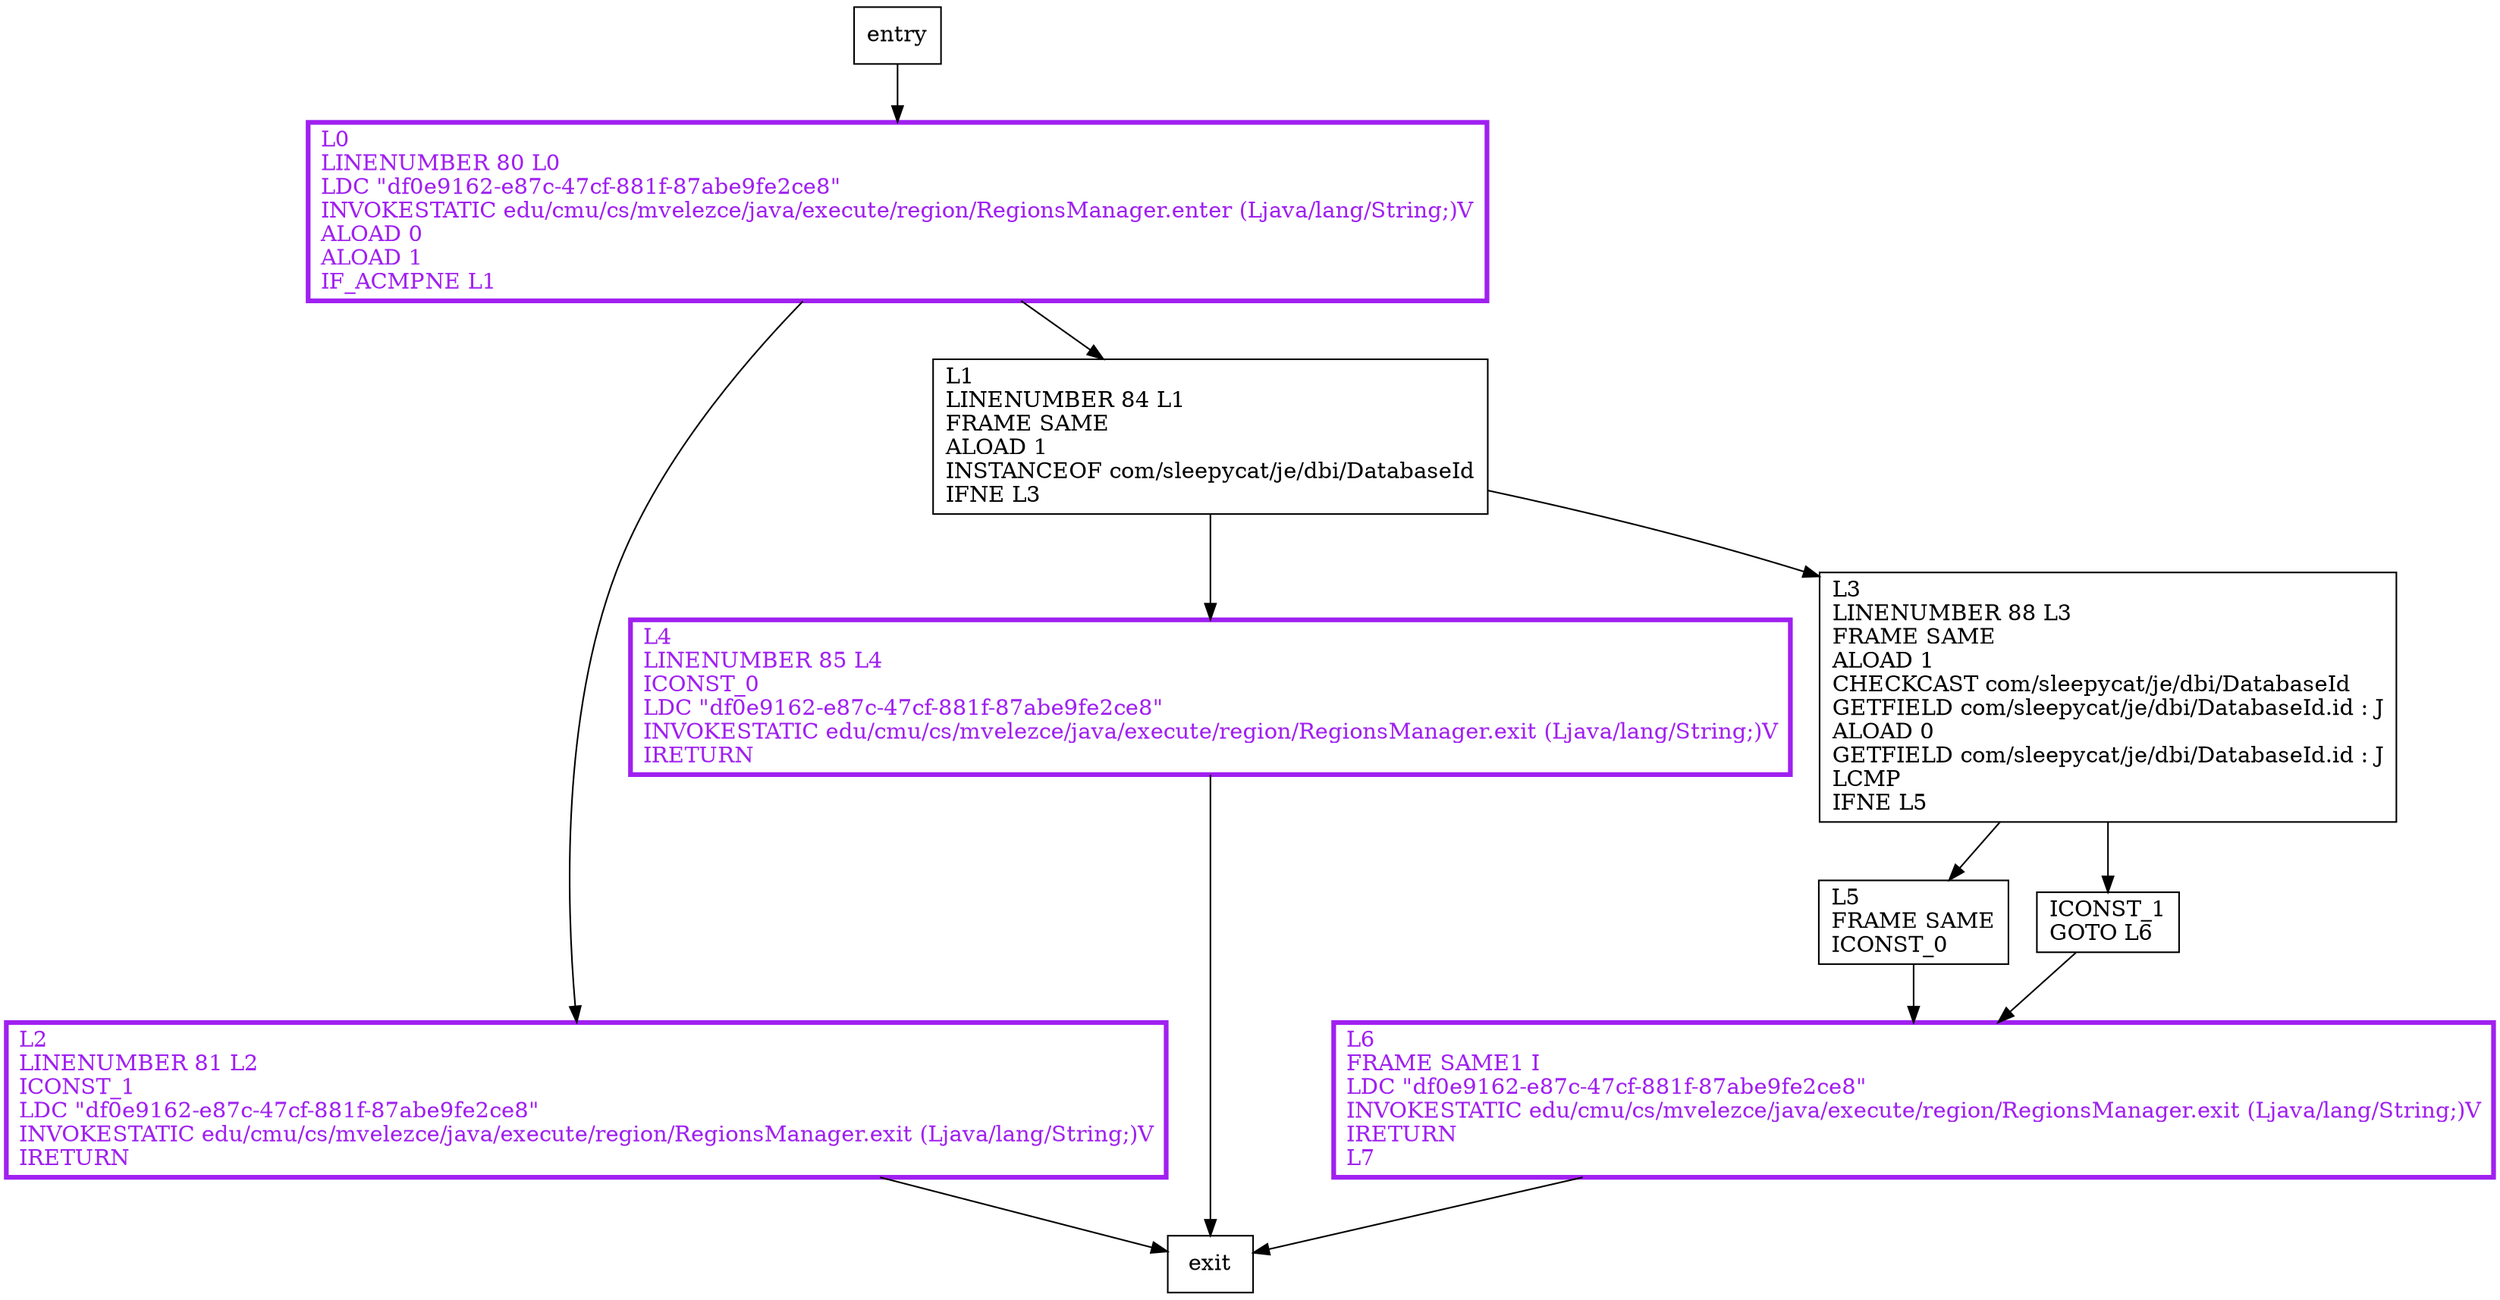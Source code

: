 digraph equals {
node [shape=record];
95226134 [label="L4\lLINENUMBER 85 L4\lICONST_0\lLDC \"df0e9162-e87c-47cf-881f-87abe9fe2ce8\"\lINVOKESTATIC edu/cmu/cs/mvelezce/java/execute/region/RegionsManager.exit (Ljava/lang/String;)V\lIRETURN\l"];
580609297 [label="L3\lLINENUMBER 88 L3\lFRAME SAME\lALOAD 1\lCHECKCAST com/sleepycat/je/dbi/DatabaseId\lGETFIELD com/sleepycat/je/dbi/DatabaseId.id : J\lALOAD 0\lGETFIELD com/sleepycat/je/dbi/DatabaseId.id : J\lLCMP\lIFNE L5\l"];
1902273937 [label="L5\lFRAME SAME\lICONST_0\l"];
1597965775 [label="L0\lLINENUMBER 80 L0\lLDC \"df0e9162-e87c-47cf-881f-87abe9fe2ce8\"\lINVOKESTATIC edu/cmu/cs/mvelezce/java/execute/region/RegionsManager.enter (Ljava/lang/String;)V\lALOAD 0\lALOAD 1\lIF_ACMPNE L1\l"];
429475453 [label="L2\lLINENUMBER 81 L2\lICONST_1\lLDC \"df0e9162-e87c-47cf-881f-87abe9fe2ce8\"\lINVOKESTATIC edu/cmu/cs/mvelezce/java/execute/region/RegionsManager.exit (Ljava/lang/String;)V\lIRETURN\l"];
843584565 [label="L6\lFRAME SAME1 I\lLDC \"df0e9162-e87c-47cf-881f-87abe9fe2ce8\"\lINVOKESTATIC edu/cmu/cs/mvelezce/java/execute/region/RegionsManager.exit (Ljava/lang/String;)V\lIRETURN\lL7\l"];
1433369723 [label="L1\lLINENUMBER 84 L1\lFRAME SAME\lALOAD 1\lINSTANCEOF com/sleepycat/je/dbi/DatabaseId\lIFNE L3\l"];
1606435682 [label="ICONST_1\lGOTO L6\l"];
entry;
exit;
entry -> 1597965775
95226134 -> exit
580609297 -> 1902273937
580609297 -> 1606435682
1902273937 -> 843584565
1597965775 -> 429475453
1597965775 -> 1433369723
429475453 -> exit
843584565 -> exit
1433369723 -> 95226134
1433369723 -> 580609297
1606435682 -> 843584565
95226134[fontcolor="purple", penwidth=3, color="purple"];
1597965775[fontcolor="purple", penwidth=3, color="purple"];
429475453[fontcolor="purple", penwidth=3, color="purple"];
843584565[fontcolor="purple", penwidth=3, color="purple"];
}
